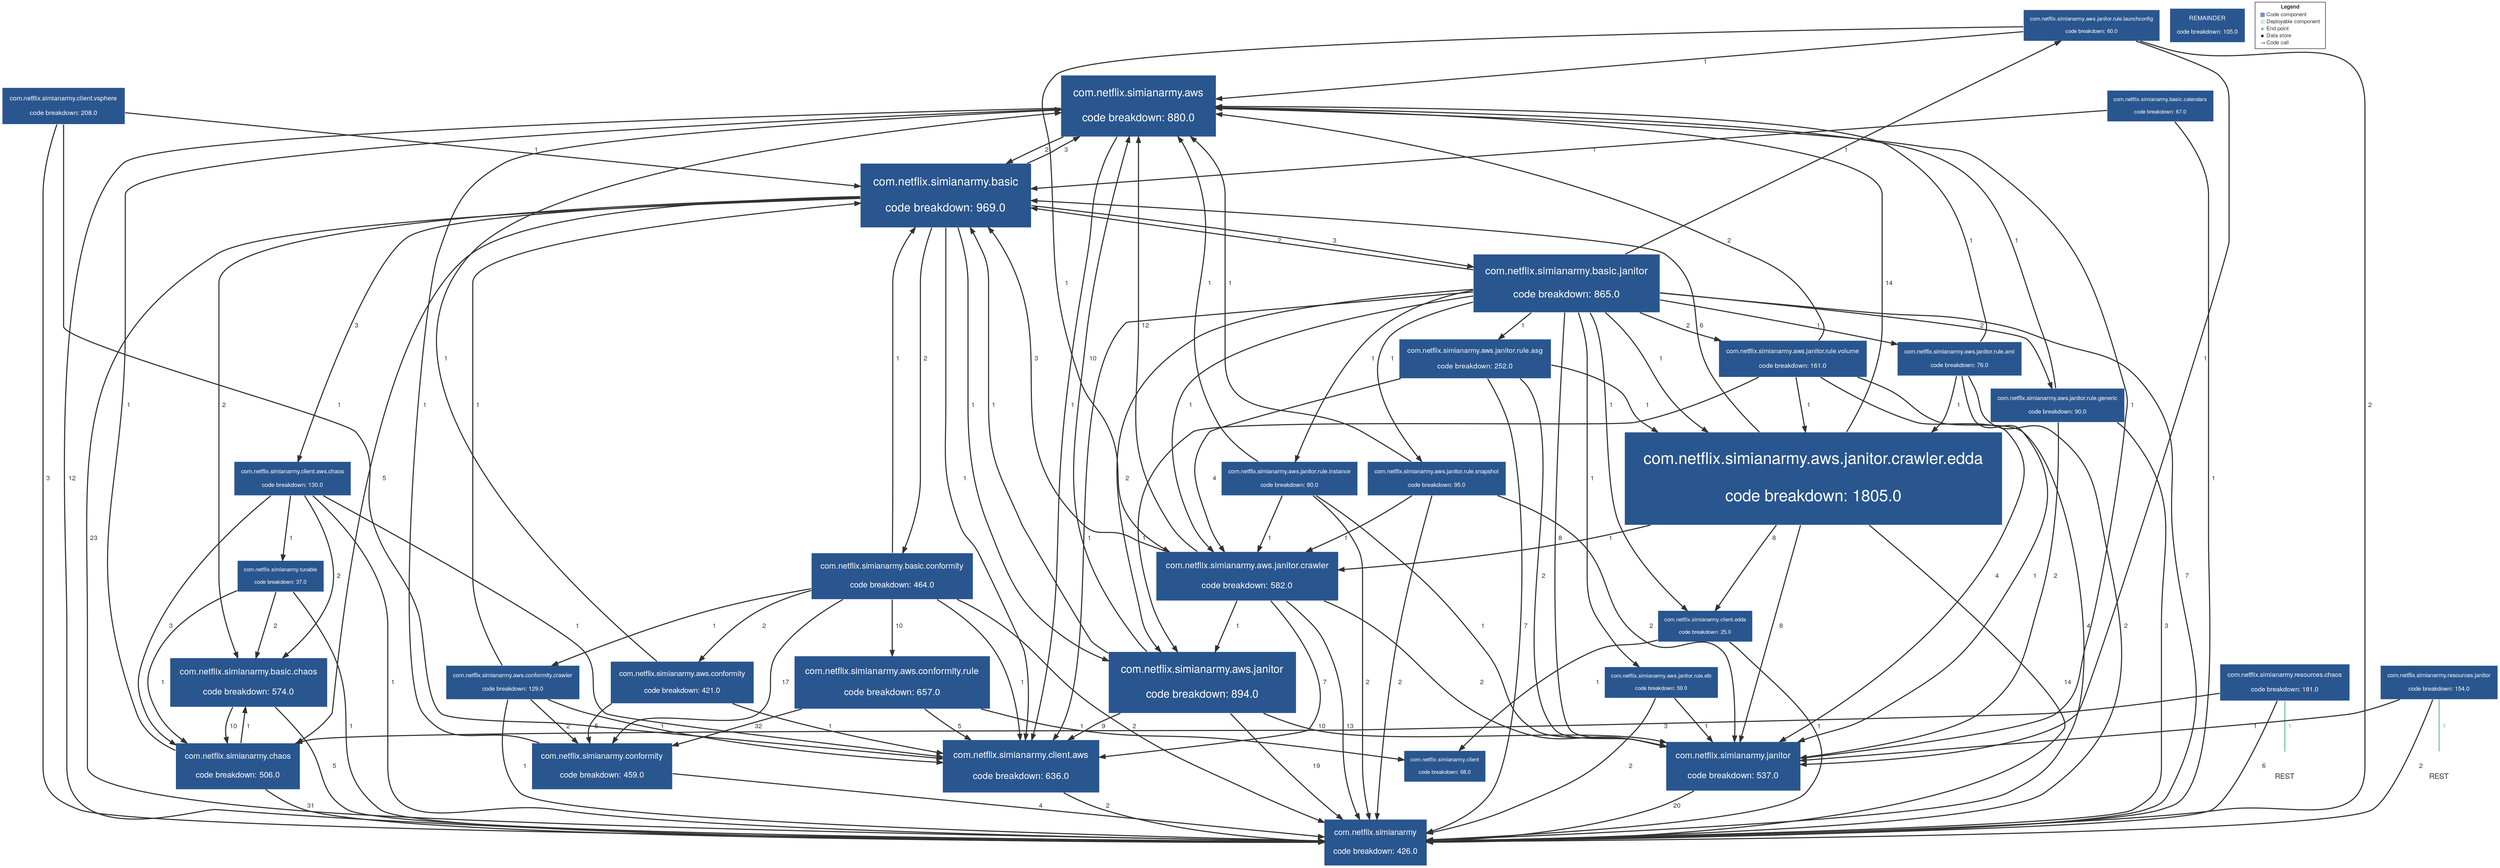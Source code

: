 digraph "Graph" {
compound=true
rankdir=TD
"com.netflix.simianarmy.aws.janitor.rule.launchconfig@NOT_DEPLOYED" [ shape="box" style="filled" fillcolor="#2A568F" penwidth="1" color="#FFFFFF" fontname="Helvetica Neue" fontcolor="#FFFFFF" fontsize="10" margin="0.16" label="com.netflix.simianarmy.aws.janitor.rule.launchconfig

code breakdown: 60.0" ]
"com.netflix.simianarmy.aws.janitor.rule.instance@NOT_DEPLOYED" [ shape="box" style="filled" fillcolor="#2A568F" penwidth="1" color="#FFFFFF" fontname="Helvetica Neue" fontcolor="#FFFFFF" fontsize="11" margin="0.176" label="com.netflix.simianarmy.aws.janitor.rule.instance

code breakdown: 80.0" ]
"com.netflix.simianarmy.conformity@NOT_DEPLOYED" [ shape="box" style="filled" fillcolor="#2A568F" penwidth="1" color="#FFFFFF" fontname="Helvetica Neue" fontcolor="#FFFFFF" fontsize="15" margin="0.24" label="com.netflix.simianarmy.conformity

code breakdown: 459.0" ]
"com.netflix.simianarmy.aws@NOT_DEPLOYED" [ shape="box" style="filled" fillcolor="#2A568F" penwidth="1" color="#FFFFFF" fontname="Helvetica Neue" fontcolor="#FFFFFF" fontsize="20" margin="0.32" label="com.netflix.simianarmy.aws

code breakdown: 880.0" ]
"com.netflix.simianarmy.aws.janitor.rule.generic@NOT_DEPLOYED" [ shape="box" style="filled" fillcolor="#2A568F" penwidth="1" color="#FFFFFF" fontname="Helvetica Neue" fontcolor="#FFFFFF" fontsize="11" margin="0.176" label="com.netflix.simianarmy.aws.janitor.rule.generic

code breakdown: 90.0" ]
"com.netflix.simianarmy.aws.janitor.rule.elb@NOT_DEPLOYED" [ shape="box" style="filled" fillcolor="#2A568F" penwidth="1" color="#FFFFFF" fontname="Helvetica Neue" fontcolor="#FFFFFF" fontsize="10" margin="0.16" label="com.netflix.simianarmy.aws.janitor.rule.elb

code breakdown: 59.0" ]
"com.netflix.simianarmy.basic.conformity@NOT_DEPLOYED" [ shape="box" style="filled" fillcolor="#2A568F" penwidth="1" color="#FFFFFF" fontname="Helvetica Neue" fontcolor="#FFFFFF" fontsize="15" margin="0.24" label="com.netflix.simianarmy.basic.conformity

code breakdown: 464.0" ]
"com.netflix.simianarmy.aws.conformity.rule@NOT_DEPLOYED" [ shape="box" style="filled" fillcolor="#2A568F" penwidth="1" color="#FFFFFF" fontname="Helvetica Neue" fontcolor="#FFFFFF" fontsize="17" margin="0.272" label="com.netflix.simianarmy.aws.conformity.rule

code breakdown: 657.0" ]
"com.netflix.simianarmy.aws.conformity@NOT_DEPLOYED" [ shape="box" style="filled" fillcolor="#2A568F" penwidth="1" color="#FFFFFF" fontname="Helvetica Neue" fontcolor="#FFFFFF" fontsize="14" margin="0.224" label="com.netflix.simianarmy.aws.conformity

code breakdown: 421.0" ]
"com.netflix.simianarmy.resources.chaos@NOT_DEPLOYED" [ shape="box" style="filled" fillcolor="#2A568F" penwidth="1" color="#FFFFFF" fontname="Helvetica Neue" fontcolor="#FFFFFF" fontsize="12" margin="0.192" label="com.netflix.simianarmy.resources.chaos

code breakdown: 181.0" ]
"INTERFACE-REST@com.netflix.simianarmy.resources.chaos@NOT_DEPLOYED" [ shape="box" penwidth="0" fontname="Helvetica Neue" fontcolor="#323232" fontsize="14" image="icon-endpoint.png" width="0.500" height="0.750" fixedsize="true" labelloc="b" label="REST" ]
"com.netflix.simianarmy.client.aws@NOT_DEPLOYED" [ shape="box" style="filled" fillcolor="#2A568F" penwidth="1" color="#FFFFFF" fontname="Helvetica Neue" fontcolor="#FFFFFF" fontsize="17" margin="0.272" label="com.netflix.simianarmy.client.aws

code breakdown: 636.0" ]
"com.netflix.simianarmy.aws.janitor.rule.ami@NOT_DEPLOYED" [ shape="box" style="filled" fillcolor="#2A568F" penwidth="1" color="#FFFFFF" fontname="Helvetica Neue" fontcolor="#FFFFFF" fontsize="11" margin="0.176" label="com.netflix.simianarmy.aws.janitor.rule.ami

code breakdown: 76.0" ]
"com.netflix.simianarmy.client@NOT_DEPLOYED" [ shape="box" style="filled" fillcolor="#2A568F" penwidth="1" color="#FFFFFF" fontname="Helvetica Neue" fontcolor="#FFFFFF" fontsize="10" margin="0.16" label="com.netflix.simianarmy.client

code breakdown: 68.0" ]
"com.netflix.simianarmy.aws.janitor.crawler@NOT_DEPLOYED" [ shape="box" style="filled" fillcolor="#2A568F" penwidth="1" color="#FFFFFF" fontname="Helvetica Neue" fontcolor="#FFFFFF" fontsize="16" margin="0.256" label="com.netflix.simianarmy.aws.janitor.crawler

code breakdown: 582.0" ]
"com.netflix.simianarmy.tunable@NOT_DEPLOYED" [ shape="box" style="filled" fillcolor="#2A568F" penwidth="1" color="#FFFFFF" fontname="Helvetica Neue" fontcolor="#FFFFFF" fontsize="10" margin="0.16" label="com.netflix.simianarmy.tunable

code breakdown: 37.0" ]
"com.netflix.simianarmy.basic.janitor@NOT_DEPLOYED" [ shape="box" style="filled" fillcolor="#2A568F" penwidth="1" color="#FFFFFF" fontname="Helvetica Neue" fontcolor="#FFFFFF" fontsize="19" margin="0.304" label="com.netflix.simianarmy.basic.janitor

code breakdown: 865.0" ]
"com.netflix.simianarmy.aws.janitor.crawler.edda@NOT_DEPLOYED" [ shape="box" style="filled" fillcolor="#2A568F" penwidth="1" color="#FFFFFF" fontname="Helvetica Neue" fontcolor="#FFFFFF" fontsize="30" margin="0.48" label="com.netflix.simianarmy.aws.janitor.crawler.edda

code breakdown: 1805.0" ]
"com.netflix.simianarmy.aws.janitor.rule.asg@NOT_DEPLOYED" [ shape="box" style="filled" fillcolor="#2A568F" penwidth="1" color="#FFFFFF" fontname="Helvetica Neue" fontcolor="#FFFFFF" fontsize="13" margin="0.20800000000000002" label="com.netflix.simianarmy.aws.janitor.rule.asg

code breakdown: 252.0" ]
"com.netflix.simianarmy.aws.janitor.rule.volume@NOT_DEPLOYED" [ shape="box" style="filled" fillcolor="#2A568F" penwidth="1" color="#FFFFFF" fontname="Helvetica Neue" fontcolor="#FFFFFF" fontsize="12" margin="0.192" label="com.netflix.simianarmy.aws.janitor.rule.volume

code breakdown: 161.0" ]
"com.netflix.simianarmy.resources.janitor@NOT_DEPLOYED" [ shape="box" style="filled" fillcolor="#2A568F" penwidth="1" color="#FFFFFF" fontname="Helvetica Neue" fontcolor="#FFFFFF" fontsize="11" margin="0.176" label="com.netflix.simianarmy.resources.janitor

code breakdown: 154.0" ]
"INTERFACE-REST@com.netflix.simianarmy.resources.janitor@NOT_DEPLOYED" [ shape="box" penwidth="0" fontname="Helvetica Neue" fontcolor="#323232" fontsize="14" image="icon-endpoint.png" width="0.500" height="0.750" fixedsize="true" labelloc="b" label="REST" ]
"com.netflix.simianarmy.client.vsphere@NOT_DEPLOYED" [ shape="box" style="filled" fillcolor="#2A568F" penwidth="1" color="#FFFFFF" fontname="Helvetica Neue" fontcolor="#FFFFFF" fontsize="12" margin="0.192" label="com.netflix.simianarmy.client.vsphere

code breakdown: 208.0" ]
"com.netflix.simianarmy@NOT_DEPLOYED" [ shape="box" style="filled" fillcolor="#2A568F" penwidth="1" color="#FFFFFF" fontname="Helvetica Neue" fontcolor="#FFFFFF" fontsize="15" margin="0.24" label="com.netflix.simianarmy

code breakdown: 426.0" ]
"com.netflix.simianarmy.client.edda@NOT_DEPLOYED" [ shape="box" style="filled" fillcolor="#2A568F" penwidth="1" color="#FFFFFF" fontname="Helvetica Neue" fontcolor="#FFFFFF" fontsize="10" margin="0.16" label="com.netflix.simianarmy.client.edda

code breakdown: 25.0" ]
"com.netflix.simianarmy.aws.janitor@NOT_DEPLOYED" [ shape="box" style="filled" fillcolor="#2A568F" penwidth="1" color="#FFFFFF" fontname="Helvetica Neue" fontcolor="#FFFFFF" fontsize="20" margin="0.32" label="com.netflix.simianarmy.aws.janitor

code breakdown: 894.0" ]
"REMAINDER@NOT_DEPLOYED" [ shape="box" style="filled" fillcolor="#2A568F" penwidth="1" color="#FFFFFF" fontname="Helvetica Neue" fontcolor="#FFFFFF" fontsize="11" margin="0.176" label="REMAINDER

code breakdown: 105.0" ]
"com.netflix.simianarmy.basic.chaos@NOT_DEPLOYED" [ shape="box" style="filled" fillcolor="#2A568F" penwidth="1" color="#FFFFFF" fontname="Helvetica Neue" fontcolor="#FFFFFF" fontsize="16" margin="0.256" label="com.netflix.simianarmy.basic.chaos

code breakdown: 574.0" ]
"com.netflix.simianarmy.janitor@NOT_DEPLOYED" [ shape="box" style="filled" fillcolor="#2A568F" penwidth="1" color="#FFFFFF" fontname="Helvetica Neue" fontcolor="#FFFFFF" fontsize="16" margin="0.256" label="com.netflix.simianarmy.janitor

code breakdown: 537.0" ]
"com.netflix.simianarmy.aws.conformity.crawler@NOT_DEPLOYED" [ shape="box" style="filled" fillcolor="#2A568F" penwidth="1" color="#FFFFFF" fontname="Helvetica Neue" fontcolor="#FFFFFF" fontsize="11" margin="0.176" label="com.netflix.simianarmy.aws.conformity.crawler

code breakdown: 129.0" ]
"com.netflix.simianarmy.basic.calendars@NOT_DEPLOYED" [ shape="box" style="filled" fillcolor="#2A568F" penwidth="1" color="#FFFFFF" fontname="Helvetica Neue" fontcolor="#FFFFFF" fontsize="10" margin="0.16" label="com.netflix.simianarmy.basic.calendars

code breakdown: 67.0" ]
"com.netflix.simianarmy.chaos@NOT_DEPLOYED" [ shape="box" style="filled" fillcolor="#2A568F" penwidth="1" color="#FFFFFF" fontname="Helvetica Neue" fontcolor="#FFFFFF" fontsize="15" margin="0.24" label="com.netflix.simianarmy.chaos

code breakdown: 506.0" ]
"com.netflix.simianarmy.client.aws.chaos@NOT_DEPLOYED" [ shape="box" style="filled" fillcolor="#2A568F" penwidth="1" color="#FFFFFF" fontname="Helvetica Neue" fontcolor="#FFFFFF" fontsize="11" margin="0.176" label="com.netflix.simianarmy.client.aws.chaos

code breakdown: 130.0" ]
"com.netflix.simianarmy.basic@NOT_DEPLOYED" [ shape="box" style="filled" fillcolor="#2A568F" penwidth="1" color="#FFFFFF" fontname="Helvetica Neue" fontcolor="#FFFFFF" fontsize="21" margin="0.336" label="com.netflix.simianarmy.basic

code breakdown: 969.0" ]
"com.netflix.simianarmy.aws.janitor.rule.snapshot@NOT_DEPLOYED" [ shape="box" style="filled" fillcolor="#2A568F" penwidth="1" color="#FFFFFF" fontname="Helvetica Neue" fontcolor="#FFFFFF" fontsize="11" margin="0.176" label="com.netflix.simianarmy.aws.janitor.rule.snapshot

code breakdown: 95.0" ]
"com.netflix.simianarmy.aws.janitor.rule.launchconfig@NOT_DEPLOYED" -> "com.netflix.simianarmy.aws@NOT_DEPLOYED" [ penwidth="2" color="#323232" fontcolor="#323232" fontname="Helvetica Neue" fontsize="12" label="  1" ]
"com.netflix.simianarmy.aws.janitor.rule.launchconfig@NOT_DEPLOYED" -> "com.netflix.simianarmy.aws.janitor.crawler@NOT_DEPLOYED" [ penwidth="2" color="#323232" fontcolor="#323232" fontname="Helvetica Neue" fontsize="12" label="  1" ]
"com.netflix.simianarmy.aws.janitor.rule.launchconfig@NOT_DEPLOYED" -> "com.netflix.simianarmy@NOT_DEPLOYED" [ penwidth="2" color="#323232" fontcolor="#323232" fontname="Helvetica Neue" fontsize="12" label="  2" ]
"com.netflix.simianarmy.aws.janitor.rule.launchconfig@NOT_DEPLOYED" -> "com.netflix.simianarmy.janitor@NOT_DEPLOYED" [ penwidth="2" color="#323232" fontcolor="#323232" fontname="Helvetica Neue" fontsize="12" label="  1" ]
"com.netflix.simianarmy.aws.janitor.rule.instance@NOT_DEPLOYED" -> "com.netflix.simianarmy.aws@NOT_DEPLOYED" [ penwidth="2" color="#323232" fontcolor="#323232" fontname="Helvetica Neue" fontsize="12" label="  1" ]
"com.netflix.simianarmy.aws.janitor.rule.instance@NOT_DEPLOYED" -> "com.netflix.simianarmy.aws.janitor.crawler@NOT_DEPLOYED" [ penwidth="2" color="#323232" fontcolor="#323232" fontname="Helvetica Neue" fontsize="12" label="  1" ]
"com.netflix.simianarmy.aws.janitor.rule.instance@NOT_DEPLOYED" -> "com.netflix.simianarmy@NOT_DEPLOYED" [ penwidth="2" color="#323232" fontcolor="#323232" fontname="Helvetica Neue" fontsize="12" label="  2" ]
"com.netflix.simianarmy.aws.janitor.rule.instance@NOT_DEPLOYED" -> "com.netflix.simianarmy.janitor@NOT_DEPLOYED" [ penwidth="2" color="#323232" fontcolor="#323232" fontname="Helvetica Neue" fontsize="12" label="  1" ]
"com.netflix.simianarmy.conformity@NOT_DEPLOYED" -> "com.netflix.simianarmy.aws@NOT_DEPLOYED" [ penwidth="2" color="#323232" fontcolor="#323232" fontname="Helvetica Neue" fontsize="12" label="  1" ]
"com.netflix.simianarmy.conformity@NOT_DEPLOYED" -> "com.netflix.simianarmy@NOT_DEPLOYED" [ penwidth="2" color="#323232" fontcolor="#323232" fontname="Helvetica Neue" fontsize="12" label="  4" ]
"com.netflix.simianarmy.aws@NOT_DEPLOYED" -> "com.netflix.simianarmy.client.aws@NOT_DEPLOYED" [ penwidth="2" color="#323232" fontcolor="#323232" fontname="Helvetica Neue" fontsize="12" label="  1" ]
"com.netflix.simianarmy.aws@NOT_DEPLOYED" -> "com.netflix.simianarmy@NOT_DEPLOYED" [ penwidth="2" color="#323232" fontcolor="#323232" fontname="Helvetica Neue" fontsize="12" label="  12" ]
"com.netflix.simianarmy.aws@NOT_DEPLOYED" -> "com.netflix.simianarmy.basic@NOT_DEPLOYED" [ penwidth="2" color="#323232" fontcolor="#323232" fontname="Helvetica Neue" fontsize="12" label="  2" ]
"com.netflix.simianarmy.aws.janitor.rule.generic@NOT_DEPLOYED" -> "com.netflix.simianarmy.aws@NOT_DEPLOYED" [ penwidth="2" color="#323232" fontcolor="#323232" fontname="Helvetica Neue" fontsize="12" label="  1" ]
"com.netflix.simianarmy.aws.janitor.rule.generic@NOT_DEPLOYED" -> "com.netflix.simianarmy@NOT_DEPLOYED" [ penwidth="2" color="#323232" fontcolor="#323232" fontname="Helvetica Neue" fontsize="12" label="  3" ]
"com.netflix.simianarmy.aws.janitor.rule.generic@NOT_DEPLOYED" -> "com.netflix.simianarmy.janitor@NOT_DEPLOYED" [ penwidth="2" color="#323232" fontcolor="#323232" fontname="Helvetica Neue" fontsize="12" label="  2" ]
"com.netflix.simianarmy.aws.janitor.rule.elb@NOT_DEPLOYED" -> "com.netflix.simianarmy@NOT_DEPLOYED" [ penwidth="2" color="#323232" fontcolor="#323232" fontname="Helvetica Neue" fontsize="12" label="  2" ]
"com.netflix.simianarmy.aws.janitor.rule.elb@NOT_DEPLOYED" -> "com.netflix.simianarmy.janitor@NOT_DEPLOYED" [ penwidth="2" color="#323232" fontcolor="#323232" fontname="Helvetica Neue" fontsize="12" label="  1" ]
"com.netflix.simianarmy.basic.conformity@NOT_DEPLOYED" -> "com.netflix.simianarmy.conformity@NOT_DEPLOYED" [ penwidth="2" color="#323232" fontcolor="#323232" fontname="Helvetica Neue" fontsize="12" label="  17" ]
"com.netflix.simianarmy.basic.conformity@NOT_DEPLOYED" -> "com.netflix.simianarmy.aws.conformity.rule@NOT_DEPLOYED" [ penwidth="2" color="#323232" fontcolor="#323232" fontname="Helvetica Neue" fontsize="12" label="  10" ]
"com.netflix.simianarmy.basic.conformity@NOT_DEPLOYED" -> "com.netflix.simianarmy.aws.conformity@NOT_DEPLOYED" [ penwidth="2" color="#323232" fontcolor="#323232" fontname="Helvetica Neue" fontsize="12" label="  2" ]
"com.netflix.simianarmy.basic.conformity@NOT_DEPLOYED" -> "com.netflix.simianarmy.client.aws@NOT_DEPLOYED" [ penwidth="2" color="#323232" fontcolor="#323232" fontname="Helvetica Neue" fontsize="12" label="  1" ]
"com.netflix.simianarmy.basic.conformity@NOT_DEPLOYED" -> "com.netflix.simianarmy@NOT_DEPLOYED" [ penwidth="2" color="#323232" fontcolor="#323232" fontname="Helvetica Neue" fontsize="12" label="  2" ]
"com.netflix.simianarmy.basic.conformity@NOT_DEPLOYED" -> "com.netflix.simianarmy.aws.conformity.crawler@NOT_DEPLOYED" [ penwidth="2" color="#323232" fontcolor="#323232" fontname="Helvetica Neue" fontsize="12" label="  1" ]
"com.netflix.simianarmy.basic.conformity@NOT_DEPLOYED" -> "com.netflix.simianarmy.basic@NOT_DEPLOYED" [ penwidth="2" color="#323232" fontcolor="#323232" fontname="Helvetica Neue" fontsize="12" label="  1" ]
"com.netflix.simianarmy.aws.conformity.rule@NOT_DEPLOYED" -> "com.netflix.simianarmy.conformity@NOT_DEPLOYED" [ penwidth="2" color="#323232" fontcolor="#323232" fontname="Helvetica Neue" fontsize="12" label="  32" ]
"com.netflix.simianarmy.aws.conformity.rule@NOT_DEPLOYED" -> "com.netflix.simianarmy.client.aws@NOT_DEPLOYED" [ penwidth="2" color="#323232" fontcolor="#323232" fontname="Helvetica Neue" fontsize="12" label="  5" ]
"com.netflix.simianarmy.aws.conformity.rule@NOT_DEPLOYED" -> "com.netflix.simianarmy.client@NOT_DEPLOYED" [ penwidth="2" color="#323232" fontcolor="#323232" fontname="Helvetica Neue" fontsize="12" label="  1" ]
"com.netflix.simianarmy.aws.conformity@NOT_DEPLOYED" -> "com.netflix.simianarmy.conformity@NOT_DEPLOYED" [ penwidth="2" color="#323232" fontcolor="#323232" fontname="Helvetica Neue" fontsize="12" label="  5" ]
"com.netflix.simianarmy.aws.conformity@NOT_DEPLOYED" -> "com.netflix.simianarmy.aws@NOT_DEPLOYED" [ penwidth="2" color="#323232" fontcolor="#323232" fontname="Helvetica Neue" fontsize="12" label="  1" ]
"com.netflix.simianarmy.aws.conformity@NOT_DEPLOYED" -> "com.netflix.simianarmy.client.aws@NOT_DEPLOYED" [ penwidth="2" color="#323232" fontcolor="#323232" fontname="Helvetica Neue" fontsize="12" label="  1" ]
"com.netflix.simianarmy.resources.chaos@NOT_DEPLOYED" -> "com.netflix.simianarmy@NOT_DEPLOYED" [ penwidth="2" color="#323232" fontcolor="#323232" fontname="Helvetica Neue" fontsize="12" label="  6" ]
"com.netflix.simianarmy.resources.chaos@NOT_DEPLOYED" -> "com.netflix.simianarmy.chaos@NOT_DEPLOYED" [ penwidth="2" color="#323232" fontcolor="#323232" fontname="Helvetica Neue" fontsize="12" label="  3" ]
"com.netflix.simianarmy.resources.chaos@NOT_DEPLOYED" -> "INTERFACE-REST@com.netflix.simianarmy.resources.chaos@NOT_DEPLOYED" [ penwidth="2" color="#72C0B4" fontcolor="#72C0B4" fontname="Helvetica Neue" fontsize="12" arrowhead="none" label="  1" ]
"com.netflix.simianarmy.client.aws@NOT_DEPLOYED" -> "com.netflix.simianarmy@NOT_DEPLOYED" [ penwidth="2" color="#323232" fontcolor="#323232" fontname="Helvetica Neue" fontsize="12" label="  2" ]
"com.netflix.simianarmy.aws.janitor.rule.ami@NOT_DEPLOYED" -> "com.netflix.simianarmy.aws@NOT_DEPLOYED" [ penwidth="2" color="#323232" fontcolor="#323232" fontname="Helvetica Neue" fontsize="12" label="  1" ]
"com.netflix.simianarmy.aws.janitor.rule.ami@NOT_DEPLOYED" -> "com.netflix.simianarmy.aws.janitor.crawler.edda@NOT_DEPLOYED" [ penwidth="2" color="#323232" fontcolor="#323232" fontname="Helvetica Neue" fontsize="12" label="  1" ]
"com.netflix.simianarmy.aws.janitor.rule.ami@NOT_DEPLOYED" -> "com.netflix.simianarmy@NOT_DEPLOYED" [ penwidth="2" color="#323232" fontcolor="#323232" fontname="Helvetica Neue" fontsize="12" label="  2" ]
"com.netflix.simianarmy.aws.janitor.rule.ami@NOT_DEPLOYED" -> "com.netflix.simianarmy.janitor@NOT_DEPLOYED" [ penwidth="2" color="#323232" fontcolor="#323232" fontname="Helvetica Neue" fontsize="12" label="  1" ]
"com.netflix.simianarmy.aws.janitor.crawler@NOT_DEPLOYED" -> "com.netflix.simianarmy.aws@NOT_DEPLOYED" [ penwidth="2" color="#323232" fontcolor="#323232" fontname="Helvetica Neue" fontsize="12" label="  12" ]
"com.netflix.simianarmy.aws.janitor.crawler@NOT_DEPLOYED" -> "com.netflix.simianarmy.client.aws@NOT_DEPLOYED" [ penwidth="2" color="#323232" fontcolor="#323232" fontname="Helvetica Neue" fontsize="12" label="  7" ]
"com.netflix.simianarmy.aws.janitor.crawler@NOT_DEPLOYED" -> "com.netflix.simianarmy@NOT_DEPLOYED" [ penwidth="2" color="#323232" fontcolor="#323232" fontname="Helvetica Neue" fontsize="12" label="  13" ]
"com.netflix.simianarmy.aws.janitor.crawler@NOT_DEPLOYED" -> "com.netflix.simianarmy.aws.janitor@NOT_DEPLOYED" [ penwidth="2" color="#323232" fontcolor="#323232" fontname="Helvetica Neue" fontsize="12" label="  1" ]
"com.netflix.simianarmy.aws.janitor.crawler@NOT_DEPLOYED" -> "com.netflix.simianarmy.janitor@NOT_DEPLOYED" [ penwidth="2" color="#323232" fontcolor="#323232" fontname="Helvetica Neue" fontsize="12" label="  2" ]
"com.netflix.simianarmy.aws.janitor.crawler@NOT_DEPLOYED" -> "com.netflix.simianarmy.basic@NOT_DEPLOYED" [ penwidth="2" color="#323232" fontcolor="#323232" fontname="Helvetica Neue" fontsize="12" label="  3" ]
"com.netflix.simianarmy.tunable@NOT_DEPLOYED" -> "com.netflix.simianarmy@NOT_DEPLOYED" [ penwidth="2" color="#323232" fontcolor="#323232" fontname="Helvetica Neue" fontsize="12" label="  1" ]
"com.netflix.simianarmy.tunable@NOT_DEPLOYED" -> "com.netflix.simianarmy.basic.chaos@NOT_DEPLOYED" [ penwidth="2" color="#323232" fontcolor="#323232" fontname="Helvetica Neue" fontsize="12" label="  2" ]
"com.netflix.simianarmy.tunable@NOT_DEPLOYED" -> "com.netflix.simianarmy.chaos@NOT_DEPLOYED" [ penwidth="2" color="#323232" fontcolor="#323232" fontname="Helvetica Neue" fontsize="12" label="  1" ]
"com.netflix.simianarmy.basic.janitor@NOT_DEPLOYED" -> "com.netflix.simianarmy.aws.janitor.rule.launchconfig@NOT_DEPLOYED" [ penwidth="2" color="#323232" fontcolor="#323232" fontname="Helvetica Neue" fontsize="12" label="  1" ]
"com.netflix.simianarmy.basic.janitor@NOT_DEPLOYED" -> "com.netflix.simianarmy.aws.janitor.rule.instance@NOT_DEPLOYED" [ penwidth="2" color="#323232" fontcolor="#323232" fontname="Helvetica Neue" fontsize="12" label="  1" ]
"com.netflix.simianarmy.basic.janitor@NOT_DEPLOYED" -> "com.netflix.simianarmy.aws.janitor.rule.generic@NOT_DEPLOYED" [ penwidth="2" color="#323232" fontcolor="#323232" fontname="Helvetica Neue" fontsize="12" label="  2" ]
"com.netflix.simianarmy.basic.janitor@NOT_DEPLOYED" -> "com.netflix.simianarmy.aws.janitor.rule.elb@NOT_DEPLOYED" [ penwidth="2" color="#323232" fontcolor="#323232" fontname="Helvetica Neue" fontsize="12" label="  1" ]
"com.netflix.simianarmy.basic.janitor@NOT_DEPLOYED" -> "com.netflix.simianarmy.client.aws@NOT_DEPLOYED" [ penwidth="2" color="#323232" fontcolor="#323232" fontname="Helvetica Neue" fontsize="12" label="  1" ]
"com.netflix.simianarmy.basic.janitor@NOT_DEPLOYED" -> "com.netflix.simianarmy.aws.janitor.rule.ami@NOT_DEPLOYED" [ penwidth="2" color="#323232" fontcolor="#323232" fontname="Helvetica Neue" fontsize="12" label="  1" ]
"com.netflix.simianarmy.basic.janitor@NOT_DEPLOYED" -> "com.netflix.simianarmy.aws.janitor.crawler@NOT_DEPLOYED" [ penwidth="2" color="#323232" fontcolor="#323232" fontname="Helvetica Neue" fontsize="12" label="  1" ]
"com.netflix.simianarmy.basic.janitor@NOT_DEPLOYED" -> "com.netflix.simianarmy.aws.janitor.crawler.edda@NOT_DEPLOYED" [ penwidth="2" color="#323232" fontcolor="#323232" fontname="Helvetica Neue" fontsize="12" label="  1" ]
"com.netflix.simianarmy.basic.janitor@NOT_DEPLOYED" -> "com.netflix.simianarmy.aws.janitor.rule.asg@NOT_DEPLOYED" [ penwidth="2" color="#323232" fontcolor="#323232" fontname="Helvetica Neue" fontsize="12" label="  1" ]
"com.netflix.simianarmy.basic.janitor@NOT_DEPLOYED" -> "com.netflix.simianarmy.aws.janitor.rule.volume@NOT_DEPLOYED" [ penwidth="2" color="#323232" fontcolor="#323232" fontname="Helvetica Neue" fontsize="12" label="  2" ]
"com.netflix.simianarmy.basic.janitor@NOT_DEPLOYED" -> "com.netflix.simianarmy@NOT_DEPLOYED" [ penwidth="2" color="#323232" fontcolor="#323232" fontname="Helvetica Neue" fontsize="12" label="  7" ]
"com.netflix.simianarmy.basic.janitor@NOT_DEPLOYED" -> "com.netflix.simianarmy.client.edda@NOT_DEPLOYED" [ penwidth="2" color="#323232" fontcolor="#323232" fontname="Helvetica Neue" fontsize="12" label="  1" ]
"com.netflix.simianarmy.basic.janitor@NOT_DEPLOYED" -> "com.netflix.simianarmy.aws.janitor@NOT_DEPLOYED" [ penwidth="2" color="#323232" fontcolor="#323232" fontname="Helvetica Neue" fontsize="12" label="  2" ]
"com.netflix.simianarmy.basic.janitor@NOT_DEPLOYED" -> "com.netflix.simianarmy.janitor@NOT_DEPLOYED" [ penwidth="2" color="#323232" fontcolor="#323232" fontname="Helvetica Neue" fontsize="12" label="  8" ]
"com.netflix.simianarmy.basic.janitor@NOT_DEPLOYED" -> "com.netflix.simianarmy.basic@NOT_DEPLOYED" [ penwidth="2" color="#323232" fontcolor="#323232" fontname="Helvetica Neue" fontsize="12" label="  2" ]
"com.netflix.simianarmy.basic.janitor@NOT_DEPLOYED" -> "com.netflix.simianarmy.aws.janitor.rule.snapshot@NOT_DEPLOYED" [ penwidth="2" color="#323232" fontcolor="#323232" fontname="Helvetica Neue" fontsize="12" label="  1" ]
"com.netflix.simianarmy.aws.janitor.crawler.edda@NOT_DEPLOYED" -> "com.netflix.simianarmy.aws@NOT_DEPLOYED" [ penwidth="2" color="#323232" fontcolor="#323232" fontname="Helvetica Neue" fontsize="12" label="  14" ]
"com.netflix.simianarmy.aws.janitor.crawler.edda@NOT_DEPLOYED" -> "com.netflix.simianarmy.aws.janitor.crawler@NOT_DEPLOYED" [ penwidth="2" color="#323232" fontcolor="#323232" fontname="Helvetica Neue" fontsize="12" label="  1" ]
"com.netflix.simianarmy.aws.janitor.crawler.edda@NOT_DEPLOYED" -> "com.netflix.simianarmy@NOT_DEPLOYED" [ penwidth="2" color="#323232" fontcolor="#323232" fontname="Helvetica Neue" fontsize="12" label="  14" ]
"com.netflix.simianarmy.aws.janitor.crawler.edda@NOT_DEPLOYED" -> "com.netflix.simianarmy.client.edda@NOT_DEPLOYED" [ penwidth="2" color="#323232" fontcolor="#323232" fontname="Helvetica Neue" fontsize="12" label="  8" ]
"com.netflix.simianarmy.aws.janitor.crawler.edda@NOT_DEPLOYED" -> "com.netflix.simianarmy.janitor@NOT_DEPLOYED" [ penwidth="2" color="#323232" fontcolor="#323232" fontname="Helvetica Neue" fontsize="12" label="  8" ]
"com.netflix.simianarmy.aws.janitor.crawler.edda@NOT_DEPLOYED" -> "com.netflix.simianarmy.basic@NOT_DEPLOYED" [ penwidth="2" color="#323232" fontcolor="#323232" fontname="Helvetica Neue" fontsize="12" label="  6" ]
"com.netflix.simianarmy.aws.janitor.rule.asg@NOT_DEPLOYED" -> "com.netflix.simianarmy.aws.janitor.crawler@NOT_DEPLOYED" [ penwidth="2" color="#323232" fontcolor="#323232" fontname="Helvetica Neue" fontsize="12" label="  4" ]
"com.netflix.simianarmy.aws.janitor.rule.asg@NOT_DEPLOYED" -> "com.netflix.simianarmy.aws.janitor.crawler.edda@NOT_DEPLOYED" [ penwidth="2" color="#323232" fontcolor="#323232" fontname="Helvetica Neue" fontsize="12" label="  1" ]
"com.netflix.simianarmy.aws.janitor.rule.asg@NOT_DEPLOYED" -> "com.netflix.simianarmy@NOT_DEPLOYED" [ penwidth="2" color="#323232" fontcolor="#323232" fontname="Helvetica Neue" fontsize="12" label="  7" ]
"com.netflix.simianarmy.aws.janitor.rule.asg@NOT_DEPLOYED" -> "com.netflix.simianarmy.janitor@NOT_DEPLOYED" [ penwidth="2" color="#323232" fontcolor="#323232" fontname="Helvetica Neue" fontsize="12" label="  2" ]
"com.netflix.simianarmy.aws.janitor.rule.volume@NOT_DEPLOYED" -> "com.netflix.simianarmy.aws@NOT_DEPLOYED" [ penwidth="2" color="#323232" fontcolor="#323232" fontname="Helvetica Neue" fontsize="12" label="  2" ]
"com.netflix.simianarmy.aws.janitor.rule.volume@NOT_DEPLOYED" -> "com.netflix.simianarmy.aws.janitor.crawler.edda@NOT_DEPLOYED" [ penwidth="2" color="#323232" fontcolor="#323232" fontname="Helvetica Neue" fontsize="12" label="  1" ]
"com.netflix.simianarmy.aws.janitor.rule.volume@NOT_DEPLOYED" -> "com.netflix.simianarmy@NOT_DEPLOYED" [ penwidth="2" color="#323232" fontcolor="#323232" fontname="Helvetica Neue" fontsize="12" label="  4" ]
"com.netflix.simianarmy.aws.janitor.rule.volume@NOT_DEPLOYED" -> "com.netflix.simianarmy.aws.janitor@NOT_DEPLOYED" [ penwidth="2" color="#323232" fontcolor="#323232" fontname="Helvetica Neue" fontsize="12" label="  1" ]
"com.netflix.simianarmy.aws.janitor.rule.volume@NOT_DEPLOYED" -> "com.netflix.simianarmy.janitor@NOT_DEPLOYED" [ penwidth="2" color="#323232" fontcolor="#323232" fontname="Helvetica Neue" fontsize="12" label="  4" ]
"com.netflix.simianarmy.resources.janitor@NOT_DEPLOYED" -> "com.netflix.simianarmy@NOT_DEPLOYED" [ penwidth="2" color="#323232" fontcolor="#323232" fontname="Helvetica Neue" fontsize="12" label="  2" ]
"com.netflix.simianarmy.resources.janitor@NOT_DEPLOYED" -> "com.netflix.simianarmy.janitor@NOT_DEPLOYED" [ penwidth="2" color="#323232" fontcolor="#323232" fontname="Helvetica Neue" fontsize="12" label="  1" ]
"com.netflix.simianarmy.resources.janitor@NOT_DEPLOYED" -> "INTERFACE-REST@com.netflix.simianarmy.resources.janitor@NOT_DEPLOYED" [ penwidth="2" color="#72C0B4" fontcolor="#72C0B4" fontname="Helvetica Neue" fontsize="12" arrowhead="none" label="  1" ]
"com.netflix.simianarmy.client.vsphere@NOT_DEPLOYED" -> "com.netflix.simianarmy.client.aws@NOT_DEPLOYED" [ penwidth="2" color="#323232" fontcolor="#323232" fontname="Helvetica Neue" fontsize="12" label="  1" ]
"com.netflix.simianarmy.client.vsphere@NOT_DEPLOYED" -> "com.netflix.simianarmy@NOT_DEPLOYED" [ penwidth="2" color="#323232" fontcolor="#323232" fontname="Helvetica Neue" fontsize="12" label="  3" ]
"com.netflix.simianarmy.client.vsphere@NOT_DEPLOYED" -> "com.netflix.simianarmy.basic@NOT_DEPLOYED" [ penwidth="2" color="#323232" fontcolor="#323232" fontname="Helvetica Neue" fontsize="12" label="  1" ]
"com.netflix.simianarmy.client.edda@NOT_DEPLOYED" -> "com.netflix.simianarmy.client@NOT_DEPLOYED" [ penwidth="2" color="#323232" fontcolor="#323232" fontname="Helvetica Neue" fontsize="12" label="  1" ]
"com.netflix.simianarmy.client.edda@NOT_DEPLOYED" -> "com.netflix.simianarmy@NOT_DEPLOYED" [ penwidth="2" color="#323232" fontcolor="#323232" fontname="Helvetica Neue" fontsize="12" label="  1" ]
"com.netflix.simianarmy.aws.janitor@NOT_DEPLOYED" -> "com.netflix.simianarmy.aws@NOT_DEPLOYED" [ penwidth="2" color="#323232" fontcolor="#323232" fontname="Helvetica Neue" fontsize="12" label="  10" ]
"com.netflix.simianarmy.aws.janitor@NOT_DEPLOYED" -> "com.netflix.simianarmy.client.aws@NOT_DEPLOYED" [ penwidth="2" color="#323232" fontcolor="#323232" fontname="Helvetica Neue" fontsize="12" label="  9" ]
"com.netflix.simianarmy.aws.janitor@NOT_DEPLOYED" -> "com.netflix.simianarmy@NOT_DEPLOYED" [ penwidth="2" color="#323232" fontcolor="#323232" fontname="Helvetica Neue" fontsize="12" label="  19" ]
"com.netflix.simianarmy.aws.janitor@NOT_DEPLOYED" -> "com.netflix.simianarmy.janitor@NOT_DEPLOYED" [ penwidth="2" color="#323232" fontcolor="#323232" fontname="Helvetica Neue" fontsize="12" label="  10" ]
"com.netflix.simianarmy.aws.janitor@NOT_DEPLOYED" -> "com.netflix.simianarmy.basic@NOT_DEPLOYED" [ penwidth="2" color="#323232" fontcolor="#323232" fontname="Helvetica Neue" fontsize="12" label="  1" ]
"com.netflix.simianarmy.basic.chaos@NOT_DEPLOYED" -> "com.netflix.simianarmy@NOT_DEPLOYED" [ penwidth="2" color="#323232" fontcolor="#323232" fontname="Helvetica Neue" fontsize="12" label="  5" ]
"com.netflix.simianarmy.basic.chaos@NOT_DEPLOYED" -> "com.netflix.simianarmy.chaos@NOT_DEPLOYED" [ penwidth="2" color="#323232" fontcolor="#323232" fontname="Helvetica Neue" fontsize="12" label="  10" ]
"com.netflix.simianarmy.janitor@NOT_DEPLOYED" -> "com.netflix.simianarmy.aws@NOT_DEPLOYED" [ penwidth="2" color="#323232" fontcolor="#323232" fontname="Helvetica Neue" fontsize="12" label="  1" ]
"com.netflix.simianarmy.janitor@NOT_DEPLOYED" -> "com.netflix.simianarmy@NOT_DEPLOYED" [ penwidth="2" color="#323232" fontcolor="#323232" fontname="Helvetica Neue" fontsize="12" label="  20" ]
"com.netflix.simianarmy.aws.conformity.crawler@NOT_DEPLOYED" -> "com.netflix.simianarmy.conformity@NOT_DEPLOYED" [ penwidth="2" color="#323232" fontcolor="#323232" fontname="Helvetica Neue" fontsize="12" label="  2" ]
"com.netflix.simianarmy.aws.conformity.crawler@NOT_DEPLOYED" -> "com.netflix.simianarmy.client.aws@NOT_DEPLOYED" [ penwidth="2" color="#323232" fontcolor="#323232" fontname="Helvetica Neue" fontsize="12" label="  1" ]
"com.netflix.simianarmy.aws.conformity.crawler@NOT_DEPLOYED" -> "com.netflix.simianarmy@NOT_DEPLOYED" [ penwidth="2" color="#323232" fontcolor="#323232" fontname="Helvetica Neue" fontsize="12" label="  1" ]
"com.netflix.simianarmy.aws.conformity.crawler@NOT_DEPLOYED" -> "com.netflix.simianarmy.basic@NOT_DEPLOYED" [ penwidth="2" color="#323232" fontcolor="#323232" fontname="Helvetica Neue" fontsize="12" label="  1" ]
"com.netflix.simianarmy.basic.calendars@NOT_DEPLOYED" -> "com.netflix.simianarmy@NOT_DEPLOYED" [ penwidth="2" color="#323232" fontcolor="#323232" fontname="Helvetica Neue" fontsize="12" label="  1" ]
"com.netflix.simianarmy.basic.calendars@NOT_DEPLOYED" -> "com.netflix.simianarmy.basic@NOT_DEPLOYED" [ penwidth="2" color="#323232" fontcolor="#323232" fontname="Helvetica Neue" fontsize="12" label="  1" ]
"com.netflix.simianarmy.chaos@NOT_DEPLOYED" -> "com.netflix.simianarmy.aws@NOT_DEPLOYED" [ penwidth="2" color="#323232" fontcolor="#323232" fontname="Helvetica Neue" fontsize="12" label="  1" ]
"com.netflix.simianarmy.chaos@NOT_DEPLOYED" -> "com.netflix.simianarmy@NOT_DEPLOYED" [ penwidth="2" color="#323232" fontcolor="#323232" fontname="Helvetica Neue" fontsize="12" label="  31" ]
"com.netflix.simianarmy.chaos@NOT_DEPLOYED" -> "com.netflix.simianarmy.basic.chaos@NOT_DEPLOYED" [ penwidth="2" color="#323232" fontcolor="#323232" fontname="Helvetica Neue" fontsize="12" label="  1" ]
"com.netflix.simianarmy.client.aws.chaos@NOT_DEPLOYED" -> "com.netflix.simianarmy.client.aws@NOT_DEPLOYED" [ penwidth="2" color="#323232" fontcolor="#323232" fontname="Helvetica Neue" fontsize="12" label="  1" ]
"com.netflix.simianarmy.client.aws.chaos@NOT_DEPLOYED" -> "com.netflix.simianarmy.tunable@NOT_DEPLOYED" [ penwidth="2" color="#323232" fontcolor="#323232" fontname="Helvetica Neue" fontsize="12" label="  1" ]
"com.netflix.simianarmy.client.aws.chaos@NOT_DEPLOYED" -> "com.netflix.simianarmy@NOT_DEPLOYED" [ penwidth="2" color="#323232" fontcolor="#323232" fontname="Helvetica Neue" fontsize="12" label="  1" ]
"com.netflix.simianarmy.client.aws.chaos@NOT_DEPLOYED" -> "com.netflix.simianarmy.basic.chaos@NOT_DEPLOYED" [ penwidth="2" color="#323232" fontcolor="#323232" fontname="Helvetica Neue" fontsize="12" label="  2" ]
"com.netflix.simianarmy.client.aws.chaos@NOT_DEPLOYED" -> "com.netflix.simianarmy.chaos@NOT_DEPLOYED" [ penwidth="2" color="#323232" fontcolor="#323232" fontname="Helvetica Neue" fontsize="12" label="  3" ]
"com.netflix.simianarmy.basic@NOT_DEPLOYED" -> "com.netflix.simianarmy.aws@NOT_DEPLOYED" [ penwidth="2" color="#323232" fontcolor="#323232" fontname="Helvetica Neue" fontsize="12" label="  3" ]
"com.netflix.simianarmy.basic@NOT_DEPLOYED" -> "com.netflix.simianarmy.basic.conformity@NOT_DEPLOYED" [ penwidth="2" color="#323232" fontcolor="#323232" fontname="Helvetica Neue" fontsize="12" label="  2" ]
"com.netflix.simianarmy.basic@NOT_DEPLOYED" -> "com.netflix.simianarmy.client.aws@NOT_DEPLOYED" [ penwidth="2" color="#323232" fontcolor="#323232" fontname="Helvetica Neue" fontsize="12" label="  1" ]
"com.netflix.simianarmy.basic@NOT_DEPLOYED" -> "com.netflix.simianarmy.basic.janitor@NOT_DEPLOYED" [ penwidth="2" color="#323232" fontcolor="#323232" fontname="Helvetica Neue" fontsize="12" label="  3" ]
"com.netflix.simianarmy.basic@NOT_DEPLOYED" -> "com.netflix.simianarmy@NOT_DEPLOYED" [ penwidth="2" color="#323232" fontcolor="#323232" fontname="Helvetica Neue" fontsize="12" label="  23" ]
"com.netflix.simianarmy.basic@NOT_DEPLOYED" -> "com.netflix.simianarmy.aws.janitor@NOT_DEPLOYED" [ penwidth="2" color="#323232" fontcolor="#323232" fontname="Helvetica Neue" fontsize="12" label="  1" ]
"com.netflix.simianarmy.basic@NOT_DEPLOYED" -> "com.netflix.simianarmy.basic.chaos@NOT_DEPLOYED" [ penwidth="2" color="#323232" fontcolor="#323232" fontname="Helvetica Neue" fontsize="12" label="  2" ]
"com.netflix.simianarmy.basic@NOT_DEPLOYED" -> "com.netflix.simianarmy.chaos@NOT_DEPLOYED" [ penwidth="2" color="#323232" fontcolor="#323232" fontname="Helvetica Neue" fontsize="12" label="  5" ]
"com.netflix.simianarmy.basic@NOT_DEPLOYED" -> "com.netflix.simianarmy.client.aws.chaos@NOT_DEPLOYED" [ penwidth="2" color="#323232" fontcolor="#323232" fontname="Helvetica Neue" fontsize="12" label="  3" ]
"com.netflix.simianarmy.aws.janitor.rule.snapshot@NOT_DEPLOYED" -> "com.netflix.simianarmy.aws@NOT_DEPLOYED" [ penwidth="2" color="#323232" fontcolor="#323232" fontname="Helvetica Neue" fontsize="12" label="  1" ]
"com.netflix.simianarmy.aws.janitor.rule.snapshot@NOT_DEPLOYED" -> "com.netflix.simianarmy.aws.janitor.crawler@NOT_DEPLOYED" [ penwidth="2" color="#323232" fontcolor="#323232" fontname="Helvetica Neue" fontsize="12" label="  1" ]
"com.netflix.simianarmy.aws.janitor.rule.snapshot@NOT_DEPLOYED" -> "com.netflix.simianarmy@NOT_DEPLOYED" [ penwidth="2" color="#323232" fontcolor="#323232" fontname="Helvetica Neue" fontsize="12" label="  2" ]
"com.netflix.simianarmy.aws.janitor.rule.snapshot@NOT_DEPLOYED" -> "com.netflix.simianarmy.janitor@NOT_DEPLOYED" [ penwidth="2" color="#323232" fontcolor="#323232" fontname="Helvetica Neue" fontsize="12" label="  2" ]
"LEGEND" [ shape="box" style="filled" fillcolor="#FFFFFF" penwidth="1" color="#323232" fontname="Helvetica Neue" fontcolor="#323232" fontsize="10" label=<<TABLE BORDER="0" CELLPADDING="1" CELLSPACING="0">
<TR><TD COLSPAN="2"><B>Legend</B></TD></TR>
<TR><TD><FONT COLOR="#2A568F">&#9638;</FONT></TD><TD ALIGN="left">Code component</TD></TR>
<TR><TD><FONT COLOR="#D2D1C7">&#9638;</FONT></TD><TD ALIGN="left">Deployable component</TD></TR>
<TR><TD><FONT COLOR="#72C0B4">&#9679;</FONT></TD><TD ALIGN="left">End point</TD></TR>
<TR><TD><FONT COLOR="#323232">&#9679;</FONT></TD><TD ALIGN="left">Data store</TD></TR>
<TR><TD><FONT COLOR="#323232">&rarr;</FONT></TD><TD ALIGN="left">Code call</TD></TR>
</TABLE>
>  ]
}
